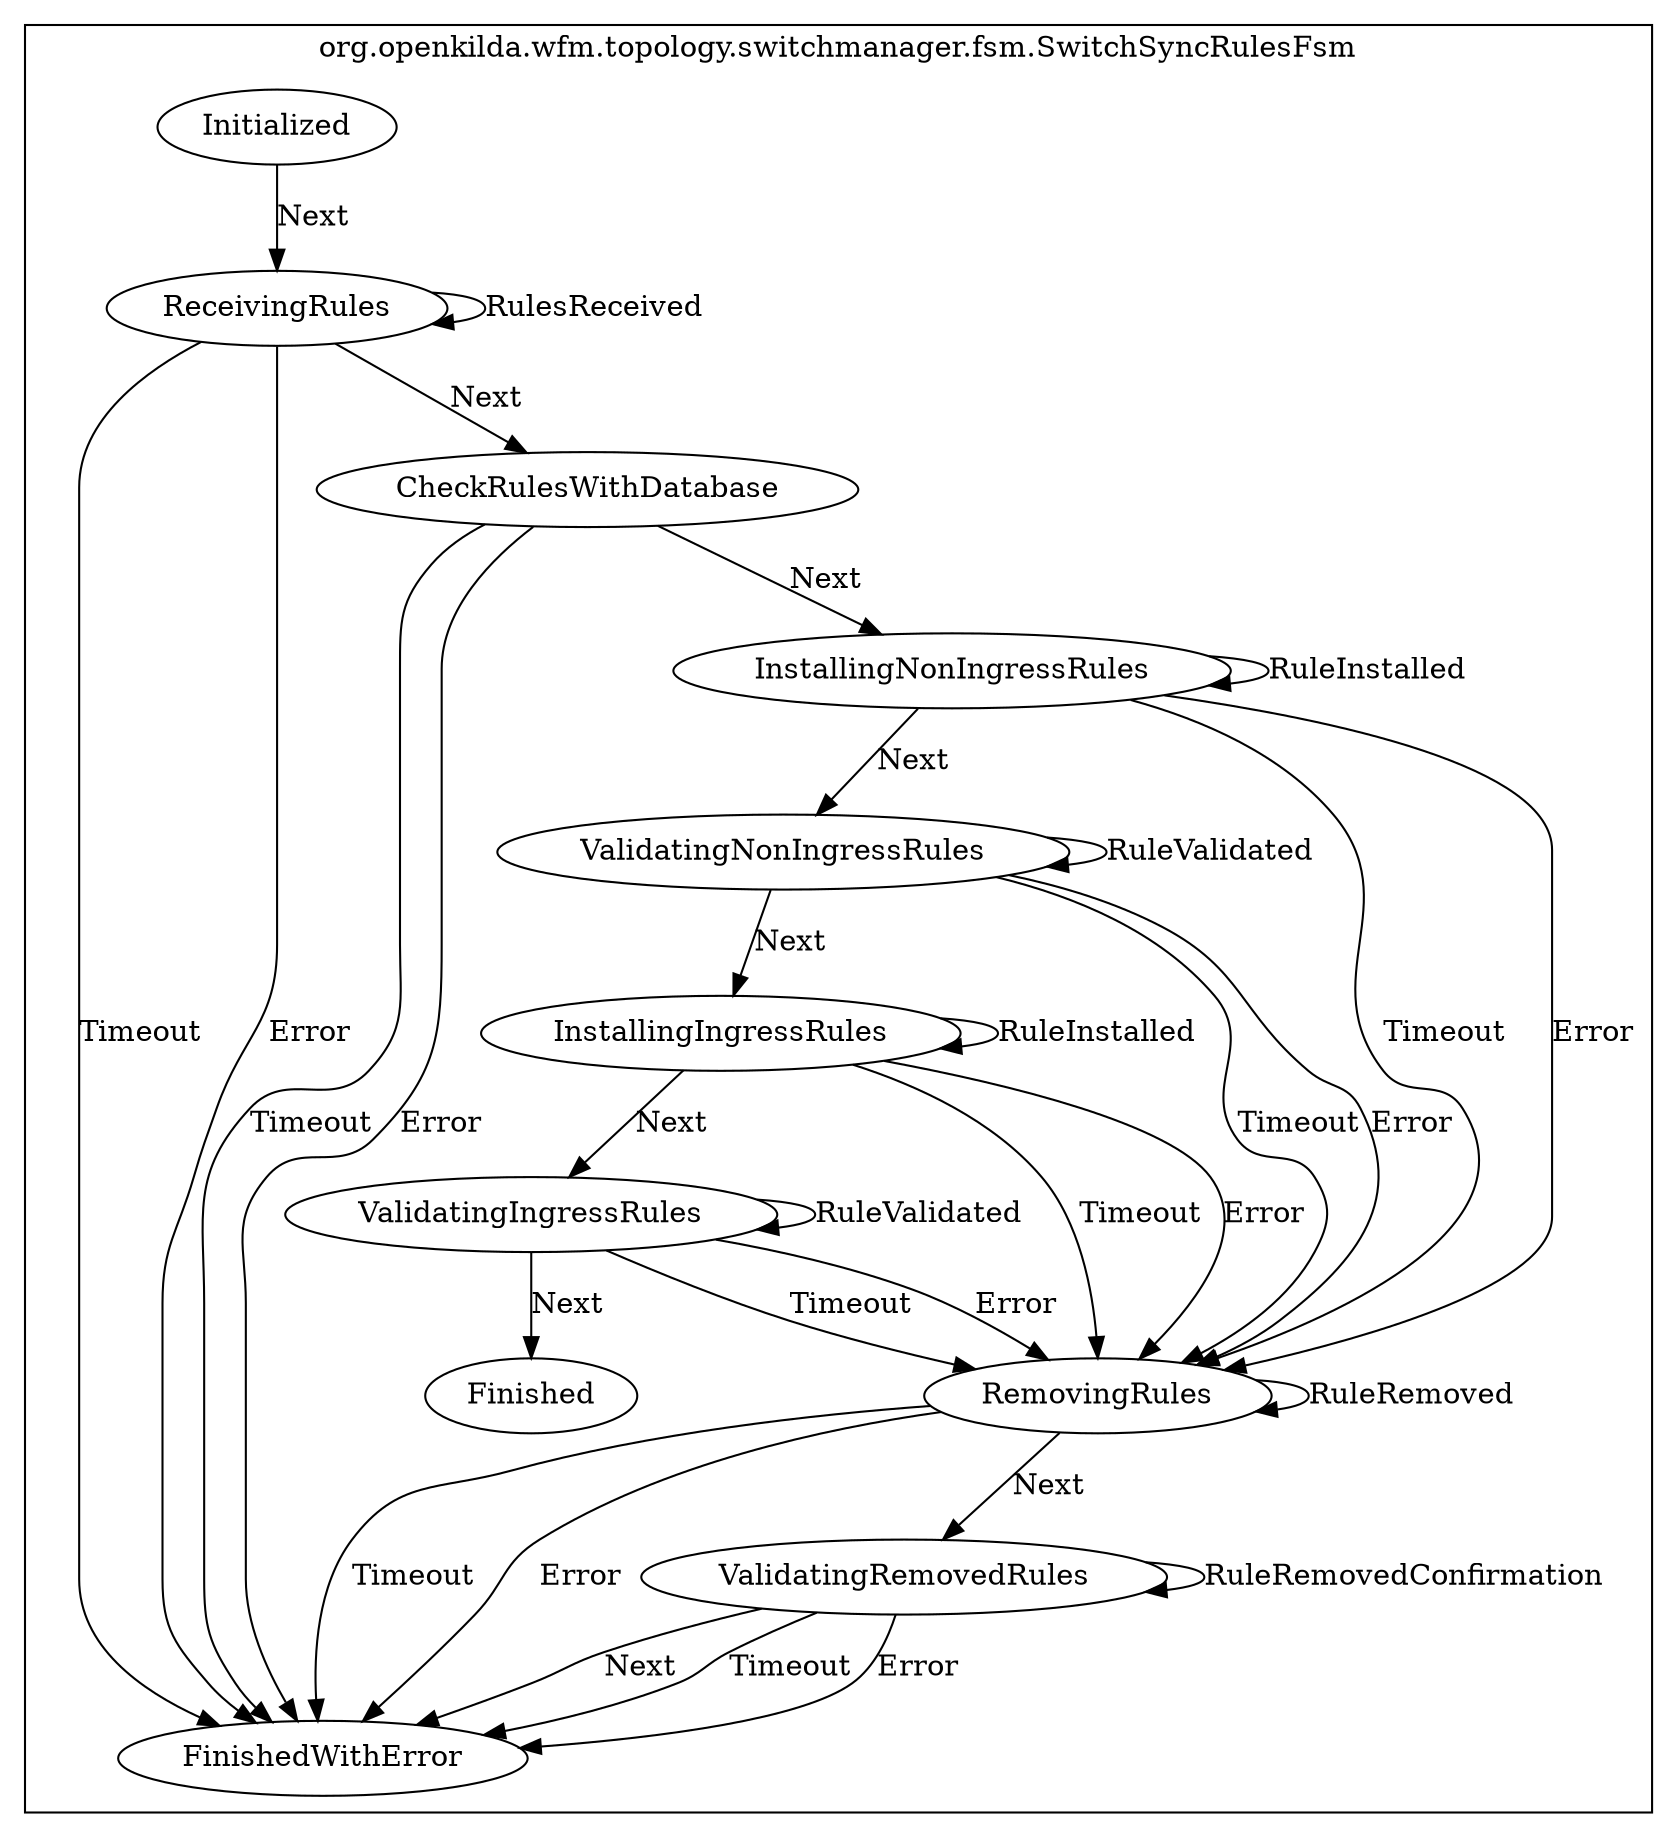digraph {
    compound=true;
    subgraph cluster_StateMachine {
    label="org.openkilda.wfm.topology.switchmanager.fsm.SwitchSyncRulesFsm";
    FinishedWithError [label="FinishedWithError"];
    ValidatingRemovedRules [label="ValidatingRemovedRules"];
    CheckRulesWithDatabase [label="CheckRulesWithDatabase"];
    ValidatingNonIngressRules [label="ValidatingNonIngressRules"];
    ReceivingRules [label="ReceivingRules"];
    InstallingIngressRules [label="InstallingIngressRules"];
    Initialized [label="Initialized"];
    ValidatingIngressRules [label="ValidatingIngressRules"];
    InstallingNonIngressRules [label="InstallingNonIngressRules"];
    Finished [label="Finished"];
    RemovingRules [label="RemovingRules"];

    ValidatingRemovedRules -> ValidatingRemovedRules [ label="RuleRemovedConfirmation"];
    ValidatingRemovedRules -> FinishedWithError [ label="Next"];
    ValidatingRemovedRules -> FinishedWithError [ label="Timeout"];
    ValidatingRemovedRules -> FinishedWithError [ label="Error"];
    CheckRulesWithDatabase -> FinishedWithError [ label="Timeout"];
    CheckRulesWithDatabase -> FinishedWithError [ label="Error"];
    CheckRulesWithDatabase -> InstallingNonIngressRules [ label="Next"];
    ValidatingNonIngressRules -> ValidatingNonIngressRules [ label="RuleValidated"];
    ValidatingNonIngressRules -> InstallingIngressRules [ label="Next"];
    ValidatingNonIngressRules -> RemovingRules [ label="Timeout"];
    ValidatingNonIngressRules -> RemovingRules [ label="Error"];
    ReceivingRules -> ReceivingRules [ label="RulesReceived"];
    ReceivingRules -> FinishedWithError [ label="Timeout"];
    ReceivingRules -> FinishedWithError [ label="Error"];
    ReceivingRules -> CheckRulesWithDatabase [ label="Next"];
    InstallingIngressRules -> InstallingIngressRules [ label="RuleInstalled"];
    InstallingIngressRules -> RemovingRules [ label="Timeout"];
    InstallingIngressRules -> RemovingRules [ label="Error"];
    InstallingIngressRules -> ValidatingIngressRules [ label="Next"];
    Initialized -> ReceivingRules [ label="Next"];
    ValidatingIngressRules -> ValidatingIngressRules [ label="RuleValidated"];
    ValidatingIngressRules -> Finished [ label="Next"];
    ValidatingIngressRules -> RemovingRules [ label="Timeout"];
    ValidatingIngressRules -> RemovingRules [ label="Error"];
    InstallingNonIngressRules -> InstallingNonIngressRules [ label="RuleInstalled"];
    InstallingNonIngressRules -> RemovingRules [ label="Timeout"];
    InstallingNonIngressRules -> RemovingRules [ label="Error"];
    InstallingNonIngressRules -> ValidatingNonIngressRules [ label="Next"];
    RemovingRules -> RemovingRules [ label="RuleRemoved"];
    RemovingRules -> ValidatingRemovedRules [ label="Next"];
    RemovingRules -> FinishedWithError [ label="Timeout"];
    RemovingRules -> FinishedWithError [ label="Error"];}}